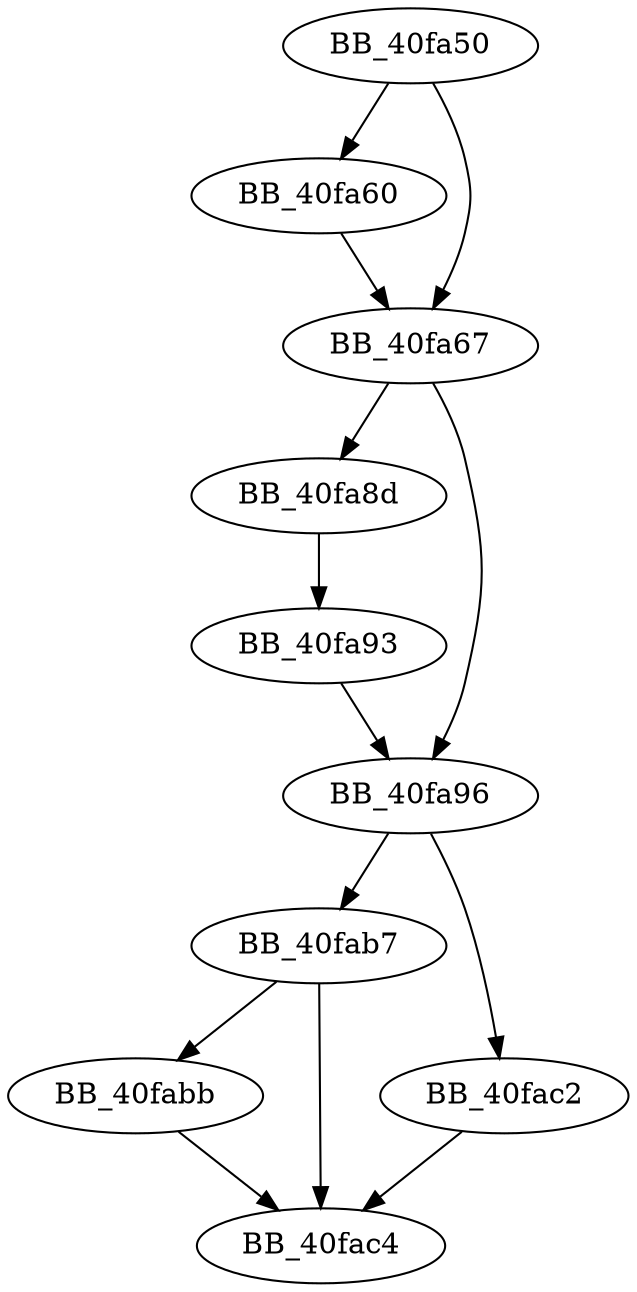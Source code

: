 DiGraph sub_40FA50{
BB_40fa50->BB_40fa60
BB_40fa50->BB_40fa67
BB_40fa60->BB_40fa67
BB_40fa67->BB_40fa8d
BB_40fa67->BB_40fa96
BB_40fa8d->BB_40fa93
BB_40fa93->BB_40fa96
BB_40fa96->BB_40fab7
BB_40fa96->BB_40fac2
BB_40fab7->BB_40fabb
BB_40fab7->BB_40fac4
BB_40fabb->BB_40fac4
BB_40fac2->BB_40fac4
}
